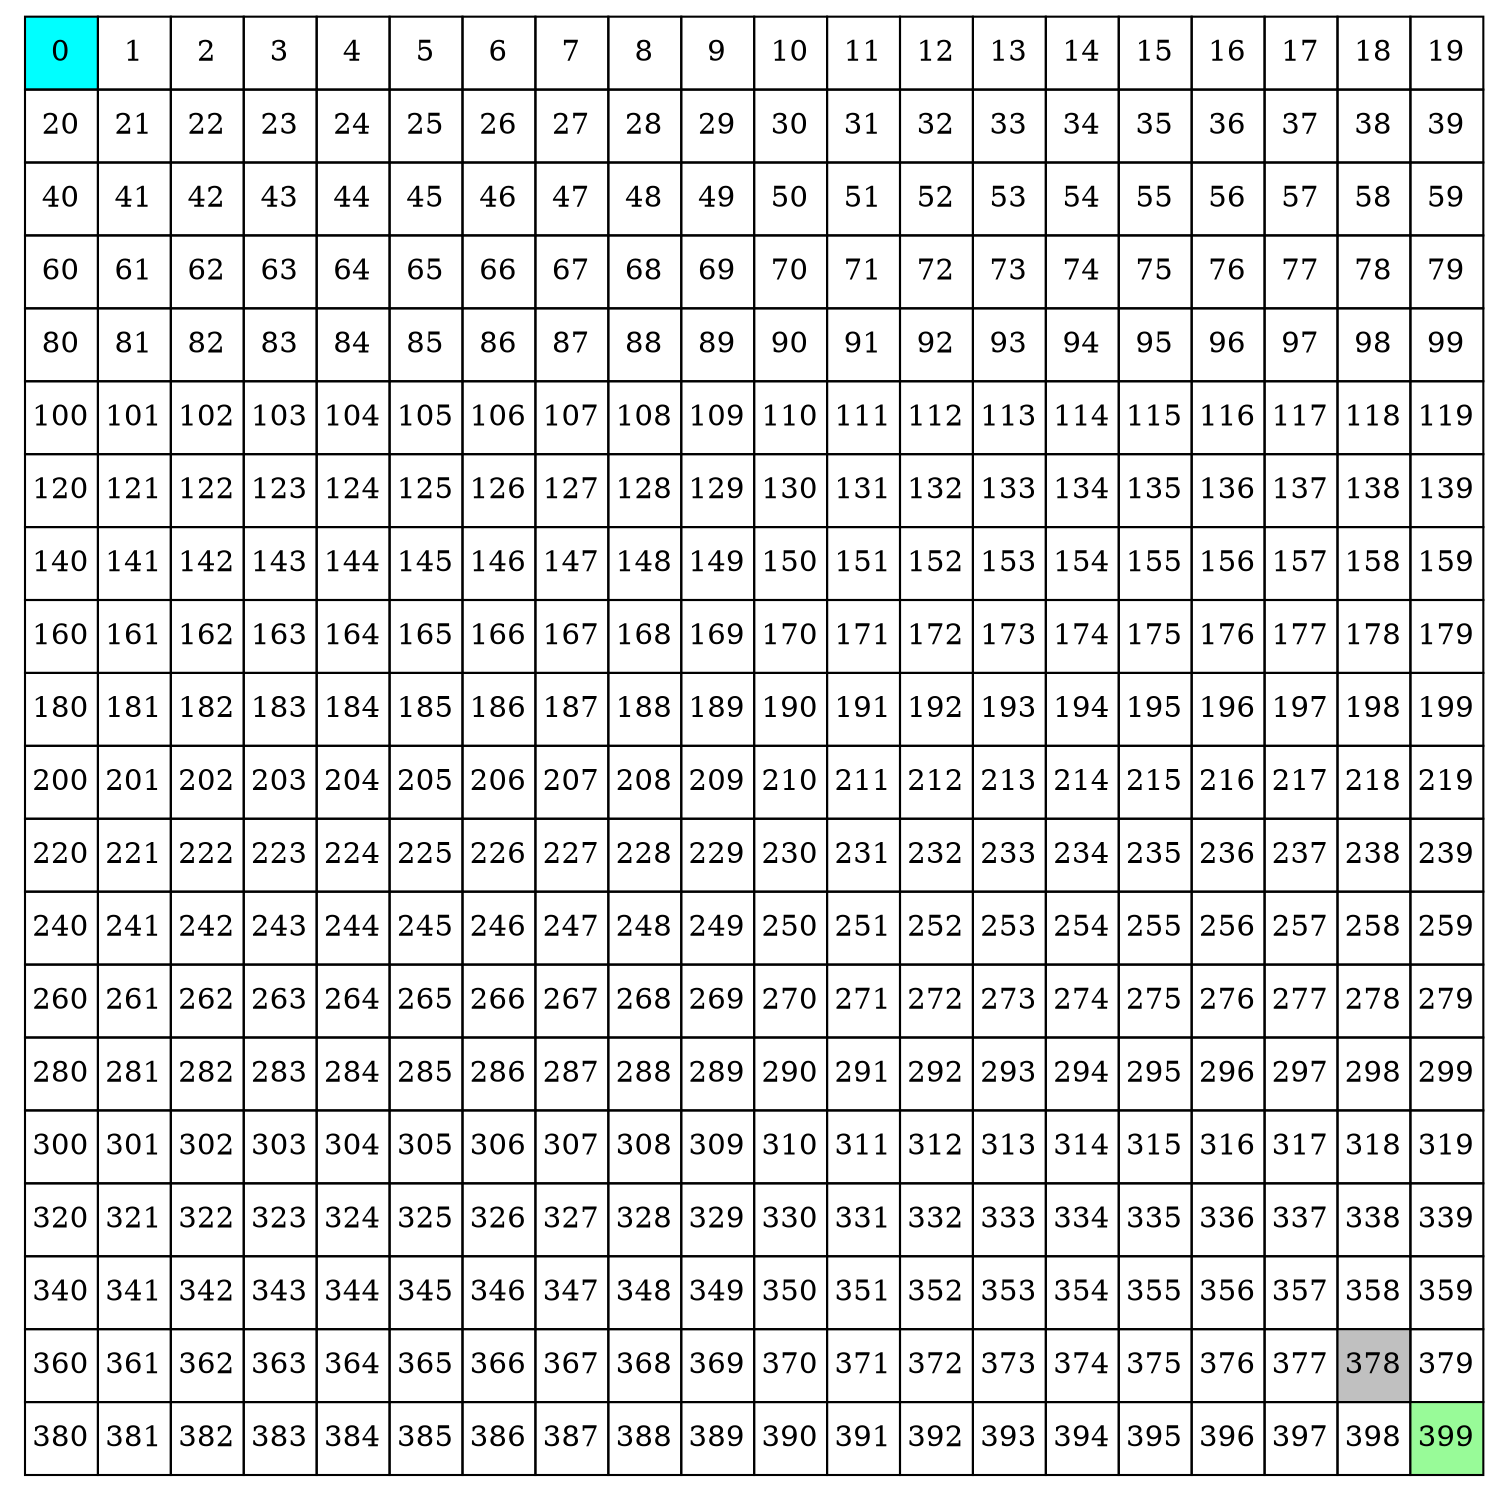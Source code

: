 digraph G
{
node [shape=plaintext]
a[label=<<TABLE BORDER="0" CELLBORDER="1" CELLSPACING="0">
<TR>
<TD width="35" height="35" fixedsize="true" BGCOLOR="cyan">0</TD>
<TD width="35" height="35" fixedsize="true">1</TD>
<TD width="35" height="35" fixedsize="true">2</TD>
<TD width="35" height="35" fixedsize="true">3</TD>
<TD width="35" height="35" fixedsize="true">4</TD>
<TD width="35" height="35" fixedsize="true">5</TD>
<TD width="35" height="35" fixedsize="true">6</TD>
<TD width="35" height="35" fixedsize="true">7</TD>
<TD width="35" height="35" fixedsize="true">8</TD>
<TD width="35" height="35" fixedsize="true">9</TD>
<TD width="35" height="35" fixedsize="true">10</TD>
<TD width="35" height="35" fixedsize="true">11</TD>
<TD width="35" height="35" fixedsize="true">12</TD>
<TD width="35" height="35" fixedsize="true">13</TD>
<TD width="35" height="35" fixedsize="true">14</TD>
<TD width="35" height="35" fixedsize="true">15</TD>
<TD width="35" height="35" fixedsize="true">16</TD>
<TD width="35" height="35" fixedsize="true">17</TD>
<TD width="35" height="35" fixedsize="true">18</TD>
<TD width="35" height="35" fixedsize="true">19</TD>
</TR>
<TR>
<TD width="35" height="35" fixedsize="true">20</TD>
<TD width="35" height="35" fixedsize="true">21</TD>
<TD width="35" height="35" fixedsize="true">22</TD>
<TD width="35" height="35" fixedsize="true">23</TD>
<TD width="35" height="35" fixedsize="true">24</TD>
<TD width="35" height="35" fixedsize="true">25</TD>
<TD width="35" height="35" fixedsize="true">26</TD>
<TD width="35" height="35" fixedsize="true">27</TD>
<TD width="35" height="35" fixedsize="true">28</TD>
<TD width="35" height="35" fixedsize="true">29</TD>
<TD width="35" height="35" fixedsize="true">30</TD>
<TD width="35" height="35" fixedsize="true">31</TD>
<TD width="35" height="35" fixedsize="true">32</TD>
<TD width="35" height="35" fixedsize="true">33</TD>
<TD width="35" height="35" fixedsize="true">34</TD>
<TD width="35" height="35" fixedsize="true">35</TD>
<TD width="35" height="35" fixedsize="true">36</TD>
<TD width="35" height="35" fixedsize="true">37</TD>
<TD width="35" height="35" fixedsize="true">38</TD>
<TD width="35" height="35" fixedsize="true">39</TD>
</TR>
<TR>
<TD width="35" height="35" fixedsize="true">40</TD>
<TD width="35" height="35" fixedsize="true">41</TD>
<TD width="35" height="35" fixedsize="true">42</TD>
<TD width="35" height="35" fixedsize="true">43</TD>
<TD width="35" height="35" fixedsize="true">44</TD>
<TD width="35" height="35" fixedsize="true">45</TD>
<TD width="35" height="35" fixedsize="true">46</TD>
<TD width="35" height="35" fixedsize="true">47</TD>
<TD width="35" height="35" fixedsize="true">48</TD>
<TD width="35" height="35" fixedsize="true">49</TD>
<TD width="35" height="35" fixedsize="true">50</TD>
<TD width="35" height="35" fixedsize="true">51</TD>
<TD width="35" height="35" fixedsize="true">52</TD>
<TD width="35" height="35" fixedsize="true">53</TD>
<TD width="35" height="35" fixedsize="true">54</TD>
<TD width="35" height="35" fixedsize="true">55</TD>
<TD width="35" height="35" fixedsize="true">56</TD>
<TD width="35" height="35" fixedsize="true">57</TD>
<TD width="35" height="35" fixedsize="true">58</TD>
<TD width="35" height="35" fixedsize="true">59</TD>
</TR>
<TR>
<TD width="35" height="35" fixedsize="true">60</TD>
<TD width="35" height="35" fixedsize="true">61</TD>
<TD width="35" height="35" fixedsize="true">62</TD>
<TD width="35" height="35" fixedsize="true">63</TD>
<TD width="35" height="35" fixedsize="true">64</TD>
<TD width="35" height="35" fixedsize="true">65</TD>
<TD width="35" height="35" fixedsize="true">66</TD>
<TD width="35" height="35" fixedsize="true">67</TD>
<TD width="35" height="35" fixedsize="true">68</TD>
<TD width="35" height="35" fixedsize="true">69</TD>
<TD width="35" height="35" fixedsize="true">70</TD>
<TD width="35" height="35" fixedsize="true">71</TD>
<TD width="35" height="35" fixedsize="true">72</TD>
<TD width="35" height="35" fixedsize="true">73</TD>
<TD width="35" height="35" fixedsize="true">74</TD>
<TD width="35" height="35" fixedsize="true">75</TD>
<TD width="35" height="35" fixedsize="true">76</TD>
<TD width="35" height="35" fixedsize="true">77</TD>
<TD width="35" height="35" fixedsize="true">78</TD>
<TD width="35" height="35" fixedsize="true">79</TD>
</TR>
<TR>
<TD width="35" height="35" fixedsize="true">80</TD>
<TD width="35" height="35" fixedsize="true">81</TD>
<TD width="35" height="35" fixedsize="true">82</TD>
<TD width="35" height="35" fixedsize="true">83</TD>
<TD width="35" height="35" fixedsize="true">84</TD>
<TD width="35" height="35" fixedsize="true">85</TD>
<TD width="35" height="35" fixedsize="true">86</TD>
<TD width="35" height="35" fixedsize="true">87</TD>
<TD width="35" height="35" fixedsize="true">88</TD>
<TD width="35" height="35" fixedsize="true">89</TD>
<TD width="35" height="35" fixedsize="true">90</TD>
<TD width="35" height="35" fixedsize="true">91</TD>
<TD width="35" height="35" fixedsize="true">92</TD>
<TD width="35" height="35" fixedsize="true">93</TD>
<TD width="35" height="35" fixedsize="true">94</TD>
<TD width="35" height="35" fixedsize="true">95</TD>
<TD width="35" height="35" fixedsize="true">96</TD>
<TD width="35" height="35" fixedsize="true">97</TD>
<TD width="35" height="35" fixedsize="true">98</TD>
<TD width="35" height="35" fixedsize="true">99</TD>
</TR>
<TR>
<TD width="35" height="35" fixedsize="true">100</TD>
<TD width="35" height="35" fixedsize="true">101</TD>
<TD width="35" height="35" fixedsize="true">102</TD>
<TD width="35" height="35" fixedsize="true">103</TD>
<TD width="35" height="35" fixedsize="true">104</TD>
<TD width="35" height="35" fixedsize="true">105</TD>
<TD width="35" height="35" fixedsize="true">106</TD>
<TD width="35" height="35" fixedsize="true">107</TD>
<TD width="35" height="35" fixedsize="true">108</TD>
<TD width="35" height="35" fixedsize="true">109</TD>
<TD width="35" height="35" fixedsize="true">110</TD>
<TD width="35" height="35" fixedsize="true">111</TD>
<TD width="35" height="35" fixedsize="true">112</TD>
<TD width="35" height="35" fixedsize="true">113</TD>
<TD width="35" height="35" fixedsize="true">114</TD>
<TD width="35" height="35" fixedsize="true">115</TD>
<TD width="35" height="35" fixedsize="true">116</TD>
<TD width="35" height="35" fixedsize="true">117</TD>
<TD width="35" height="35" fixedsize="true">118</TD>
<TD width="35" height="35" fixedsize="true">119</TD>
</TR>
<TR>
<TD width="35" height="35" fixedsize="true">120</TD>
<TD width="35" height="35" fixedsize="true">121</TD>
<TD width="35" height="35" fixedsize="true">122</TD>
<TD width="35" height="35" fixedsize="true">123</TD>
<TD width="35" height="35" fixedsize="true">124</TD>
<TD width="35" height="35" fixedsize="true">125</TD>
<TD width="35" height="35" fixedsize="true">126</TD>
<TD width="35" height="35" fixedsize="true">127</TD>
<TD width="35" height="35" fixedsize="true">128</TD>
<TD width="35" height="35" fixedsize="true">129</TD>
<TD width="35" height="35" fixedsize="true">130</TD>
<TD width="35" height="35" fixedsize="true">131</TD>
<TD width="35" height="35" fixedsize="true">132</TD>
<TD width="35" height="35" fixedsize="true">133</TD>
<TD width="35" height="35" fixedsize="true">134</TD>
<TD width="35" height="35" fixedsize="true">135</TD>
<TD width="35" height="35" fixedsize="true">136</TD>
<TD width="35" height="35" fixedsize="true">137</TD>
<TD width="35" height="35" fixedsize="true">138</TD>
<TD width="35" height="35" fixedsize="true">139</TD>
</TR>
<TR>
<TD width="35" height="35" fixedsize="true">140</TD>
<TD width="35" height="35" fixedsize="true">141</TD>
<TD width="35" height="35" fixedsize="true">142</TD>
<TD width="35" height="35" fixedsize="true">143</TD>
<TD width="35" height="35" fixedsize="true">144</TD>
<TD width="35" height="35" fixedsize="true">145</TD>
<TD width="35" height="35" fixedsize="true">146</TD>
<TD width="35" height="35" fixedsize="true">147</TD>
<TD width="35" height="35" fixedsize="true">148</TD>
<TD width="35" height="35" fixedsize="true">149</TD>
<TD width="35" height="35" fixedsize="true">150</TD>
<TD width="35" height="35" fixedsize="true">151</TD>
<TD width="35" height="35" fixedsize="true">152</TD>
<TD width="35" height="35" fixedsize="true">153</TD>
<TD width="35" height="35" fixedsize="true">154</TD>
<TD width="35" height="35" fixedsize="true">155</TD>
<TD width="35" height="35" fixedsize="true">156</TD>
<TD width="35" height="35" fixedsize="true">157</TD>
<TD width="35" height="35" fixedsize="true">158</TD>
<TD width="35" height="35" fixedsize="true">159</TD>
</TR>
<TR>
<TD width="35" height="35" fixedsize="true">160</TD>
<TD width="35" height="35" fixedsize="true">161</TD>
<TD width="35" height="35" fixedsize="true">162</TD>
<TD width="35" height="35" fixedsize="true">163</TD>
<TD width="35" height="35" fixedsize="true">164</TD>
<TD width="35" height="35" fixedsize="true">165</TD>
<TD width="35" height="35" fixedsize="true">166</TD>
<TD width="35" height="35" fixedsize="true">167</TD>
<TD width="35" height="35" fixedsize="true">168</TD>
<TD width="35" height="35" fixedsize="true">169</TD>
<TD width="35" height="35" fixedsize="true">170</TD>
<TD width="35" height="35" fixedsize="true">171</TD>
<TD width="35" height="35" fixedsize="true">172</TD>
<TD width="35" height="35" fixedsize="true">173</TD>
<TD width="35" height="35" fixedsize="true">174</TD>
<TD width="35" height="35" fixedsize="true">175</TD>
<TD width="35" height="35" fixedsize="true">176</TD>
<TD width="35" height="35" fixedsize="true">177</TD>
<TD width="35" height="35" fixedsize="true">178</TD>
<TD width="35" height="35" fixedsize="true">179</TD>
</TR>
<TR>
<TD width="35" height="35" fixedsize="true">180</TD>
<TD width="35" height="35" fixedsize="true">181</TD>
<TD width="35" height="35" fixedsize="true">182</TD>
<TD width="35" height="35" fixedsize="true">183</TD>
<TD width="35" height="35" fixedsize="true">184</TD>
<TD width="35" height="35" fixedsize="true">185</TD>
<TD width="35" height="35" fixedsize="true">186</TD>
<TD width="35" height="35" fixedsize="true">187</TD>
<TD width="35" height="35" fixedsize="true">188</TD>
<TD width="35" height="35" fixedsize="true">189</TD>
<TD width="35" height="35" fixedsize="true">190</TD>
<TD width="35" height="35" fixedsize="true">191</TD>
<TD width="35" height="35" fixedsize="true">192</TD>
<TD width="35" height="35" fixedsize="true">193</TD>
<TD width="35" height="35" fixedsize="true">194</TD>
<TD width="35" height="35" fixedsize="true">195</TD>
<TD width="35" height="35" fixedsize="true">196</TD>
<TD width="35" height="35" fixedsize="true">197</TD>
<TD width="35" height="35" fixedsize="true">198</TD>
<TD width="35" height="35" fixedsize="true">199</TD>
</TR>
<TR>
<TD width="35" height="35" fixedsize="true">200</TD>
<TD width="35" height="35" fixedsize="true">201</TD>
<TD width="35" height="35" fixedsize="true">202</TD>
<TD width="35" height="35" fixedsize="true">203</TD>
<TD width="35" height="35" fixedsize="true">204</TD>
<TD width="35" height="35" fixedsize="true">205</TD>
<TD width="35" height="35" fixedsize="true">206</TD>
<TD width="35" height="35" fixedsize="true">207</TD>
<TD width="35" height="35" fixedsize="true">208</TD>
<TD width="35" height="35" fixedsize="true">209</TD>
<TD width="35" height="35" fixedsize="true">210</TD>
<TD width="35" height="35" fixedsize="true">211</TD>
<TD width="35" height="35" fixedsize="true">212</TD>
<TD width="35" height="35" fixedsize="true">213</TD>
<TD width="35" height="35" fixedsize="true">214</TD>
<TD width="35" height="35" fixedsize="true">215</TD>
<TD width="35" height="35" fixedsize="true">216</TD>
<TD width="35" height="35" fixedsize="true">217</TD>
<TD width="35" height="35" fixedsize="true">218</TD>
<TD width="35" height="35" fixedsize="true">219</TD>
</TR>
<TR>
<TD width="35" height="35" fixedsize="true">220</TD>
<TD width="35" height="35" fixedsize="true">221</TD>
<TD width="35" height="35" fixedsize="true">222</TD>
<TD width="35" height="35" fixedsize="true">223</TD>
<TD width="35" height="35" fixedsize="true">224</TD>
<TD width="35" height="35" fixedsize="true">225</TD>
<TD width="35" height="35" fixedsize="true">226</TD>
<TD width="35" height="35" fixedsize="true">227</TD>
<TD width="35" height="35" fixedsize="true">228</TD>
<TD width="35" height="35" fixedsize="true">229</TD>
<TD width="35" height="35" fixedsize="true">230</TD>
<TD width="35" height="35" fixedsize="true">231</TD>
<TD width="35" height="35" fixedsize="true">232</TD>
<TD width="35" height="35" fixedsize="true">233</TD>
<TD width="35" height="35" fixedsize="true">234</TD>
<TD width="35" height="35" fixedsize="true">235</TD>
<TD width="35" height="35" fixedsize="true">236</TD>
<TD width="35" height="35" fixedsize="true">237</TD>
<TD width="35" height="35" fixedsize="true">238</TD>
<TD width="35" height="35" fixedsize="true">239</TD>
</TR>
<TR>
<TD width="35" height="35" fixedsize="true">240</TD>
<TD width="35" height="35" fixedsize="true">241</TD>
<TD width="35" height="35" fixedsize="true">242</TD>
<TD width="35" height="35" fixedsize="true">243</TD>
<TD width="35" height="35" fixedsize="true">244</TD>
<TD width="35" height="35" fixedsize="true">245</TD>
<TD width="35" height="35" fixedsize="true">246</TD>
<TD width="35" height="35" fixedsize="true">247</TD>
<TD width="35" height="35" fixedsize="true">248</TD>
<TD width="35" height="35" fixedsize="true">249</TD>
<TD width="35" height="35" fixedsize="true">250</TD>
<TD width="35" height="35" fixedsize="true">251</TD>
<TD width="35" height="35" fixedsize="true">252</TD>
<TD width="35" height="35" fixedsize="true">253</TD>
<TD width="35" height="35" fixedsize="true">254</TD>
<TD width="35" height="35" fixedsize="true">255</TD>
<TD width="35" height="35" fixedsize="true">256</TD>
<TD width="35" height="35" fixedsize="true">257</TD>
<TD width="35" height="35" fixedsize="true">258</TD>
<TD width="35" height="35" fixedsize="true">259</TD>
</TR>
<TR>
<TD width="35" height="35" fixedsize="true">260</TD>
<TD width="35" height="35" fixedsize="true">261</TD>
<TD width="35" height="35" fixedsize="true">262</TD>
<TD width="35" height="35" fixedsize="true">263</TD>
<TD width="35" height="35" fixedsize="true">264</TD>
<TD width="35" height="35" fixedsize="true">265</TD>
<TD width="35" height="35" fixedsize="true">266</TD>
<TD width="35" height="35" fixedsize="true">267</TD>
<TD width="35" height="35" fixedsize="true">268</TD>
<TD width="35" height="35" fixedsize="true">269</TD>
<TD width="35" height="35" fixedsize="true">270</TD>
<TD width="35" height="35" fixedsize="true">271</TD>
<TD width="35" height="35" fixedsize="true">272</TD>
<TD width="35" height="35" fixedsize="true">273</TD>
<TD width="35" height="35" fixedsize="true">274</TD>
<TD width="35" height="35" fixedsize="true">275</TD>
<TD width="35" height="35" fixedsize="true">276</TD>
<TD width="35" height="35" fixedsize="true">277</TD>
<TD width="35" height="35" fixedsize="true">278</TD>
<TD width="35" height="35" fixedsize="true">279</TD>
</TR>
<TR>
<TD width="35" height="35" fixedsize="true">280</TD>
<TD width="35" height="35" fixedsize="true">281</TD>
<TD width="35" height="35" fixedsize="true">282</TD>
<TD width="35" height="35" fixedsize="true">283</TD>
<TD width="35" height="35" fixedsize="true">284</TD>
<TD width="35" height="35" fixedsize="true">285</TD>
<TD width="35" height="35" fixedsize="true">286</TD>
<TD width="35" height="35" fixedsize="true">287</TD>
<TD width="35" height="35" fixedsize="true">288</TD>
<TD width="35" height="35" fixedsize="true">289</TD>
<TD width="35" height="35" fixedsize="true">290</TD>
<TD width="35" height="35" fixedsize="true">291</TD>
<TD width="35" height="35" fixedsize="true">292</TD>
<TD width="35" height="35" fixedsize="true">293</TD>
<TD width="35" height="35" fixedsize="true">294</TD>
<TD width="35" height="35" fixedsize="true">295</TD>
<TD width="35" height="35" fixedsize="true">296</TD>
<TD width="35" height="35" fixedsize="true">297</TD>
<TD width="35" height="35" fixedsize="true">298</TD>
<TD width="35" height="35" fixedsize="true">299</TD>
</TR>
<TR>
<TD width="35" height="35" fixedsize="true">300</TD>
<TD width="35" height="35" fixedsize="true">301</TD>
<TD width="35" height="35" fixedsize="true">302</TD>
<TD width="35" height="35" fixedsize="true">303</TD>
<TD width="35" height="35" fixedsize="true">304</TD>
<TD width="35" height="35" fixedsize="true">305</TD>
<TD width="35" height="35" fixedsize="true">306</TD>
<TD width="35" height="35" fixedsize="true">307</TD>
<TD width="35" height="35" fixedsize="true">308</TD>
<TD width="35" height="35" fixedsize="true">309</TD>
<TD width="35" height="35" fixedsize="true">310</TD>
<TD width="35" height="35" fixedsize="true">311</TD>
<TD width="35" height="35" fixedsize="true">312</TD>
<TD width="35" height="35" fixedsize="true">313</TD>
<TD width="35" height="35" fixedsize="true">314</TD>
<TD width="35" height="35" fixedsize="true">315</TD>
<TD width="35" height="35" fixedsize="true">316</TD>
<TD width="35" height="35" fixedsize="true">317</TD>
<TD width="35" height="35" fixedsize="true">318</TD>
<TD width="35" height="35" fixedsize="true">319</TD>
</TR>
<TR>
<TD width="35" height="35" fixedsize="true">320</TD>
<TD width="35" height="35" fixedsize="true">321</TD>
<TD width="35" height="35" fixedsize="true">322</TD>
<TD width="35" height="35" fixedsize="true">323</TD>
<TD width="35" height="35" fixedsize="true">324</TD>
<TD width="35" height="35" fixedsize="true">325</TD>
<TD width="35" height="35" fixedsize="true">326</TD>
<TD width="35" height="35" fixedsize="true">327</TD>
<TD width="35" height="35" fixedsize="true">328</TD>
<TD width="35" height="35" fixedsize="true">329</TD>
<TD width="35" height="35" fixedsize="true">330</TD>
<TD width="35" height="35" fixedsize="true">331</TD>
<TD width="35" height="35" fixedsize="true">332</TD>
<TD width="35" height="35" fixedsize="true">333</TD>
<TD width="35" height="35" fixedsize="true">334</TD>
<TD width="35" height="35" fixedsize="true">335</TD>
<TD width="35" height="35" fixedsize="true">336</TD>
<TD width="35" height="35" fixedsize="true">337</TD>
<TD width="35" height="35" fixedsize="true">338</TD>
<TD width="35" height="35" fixedsize="true">339</TD>
</TR>
<TR>
<TD width="35" height="35" fixedsize="true">340</TD>
<TD width="35" height="35" fixedsize="true">341</TD>
<TD width="35" height="35" fixedsize="true">342</TD>
<TD width="35" height="35" fixedsize="true">343</TD>
<TD width="35" height="35" fixedsize="true">344</TD>
<TD width="35" height="35" fixedsize="true">345</TD>
<TD width="35" height="35" fixedsize="true">346</TD>
<TD width="35" height="35" fixedsize="true">347</TD>
<TD width="35" height="35" fixedsize="true">348</TD>
<TD width="35" height="35" fixedsize="true">349</TD>
<TD width="35" height="35" fixedsize="true">350</TD>
<TD width="35" height="35" fixedsize="true">351</TD>
<TD width="35" height="35" fixedsize="true">352</TD>
<TD width="35" height="35" fixedsize="true">353</TD>
<TD width="35" height="35" fixedsize="true">354</TD>
<TD width="35" height="35" fixedsize="true">355</TD>
<TD width="35" height="35" fixedsize="true">356</TD>
<TD width="35" height="35" fixedsize="true">357</TD>
<TD width="35" height="35" fixedsize="true">358</TD>
<TD width="35" height="35" fixedsize="true">359</TD>
</TR>
<TR>
<TD width="35" height="35" fixedsize="true">360</TD>
<TD width="35" height="35" fixedsize="true">361</TD>
<TD width="35" height="35" fixedsize="true">362</TD>
<TD width="35" height="35" fixedsize="true">363</TD>
<TD width="35" height="35" fixedsize="true">364</TD>
<TD width="35" height="35" fixedsize="true">365</TD>
<TD width="35" height="35" fixedsize="true">366</TD>
<TD width="35" height="35" fixedsize="true">367</TD>
<TD width="35" height="35" fixedsize="true">368</TD>
<TD width="35" height="35" fixedsize="true">369</TD>
<TD width="35" height="35" fixedsize="true">370</TD>
<TD width="35" height="35" fixedsize="true">371</TD>
<TD width="35" height="35" fixedsize="true">372</TD>
<TD width="35" height="35" fixedsize="true">373</TD>
<TD width="35" height="35" fixedsize="true">374</TD>
<TD width="35" height="35" fixedsize="true">375</TD>
<TD width="35" height="35" fixedsize="true">376</TD>
<TD width="35" height="35" fixedsize="true">377</TD>
<TD width="35" height="35" fixedsize="true" BGCOLOR="gray">378</TD>
<TD width="35" height="35" fixedsize="true">379</TD>
</TR>
<TR>
<TD width="35" height="35" fixedsize="true">380</TD>
<TD width="35" height="35" fixedsize="true">381</TD>
<TD width="35" height="35" fixedsize="true">382</TD>
<TD width="35" height="35" fixedsize="true">383</TD>
<TD width="35" height="35" fixedsize="true">384</TD>
<TD width="35" height="35" fixedsize="true">385</TD>
<TD width="35" height="35" fixedsize="true">386</TD>
<TD width="35" height="35" fixedsize="true">387</TD>
<TD width="35" height="35" fixedsize="true">388</TD>
<TD width="35" height="35" fixedsize="true">389</TD>
<TD width="35" height="35" fixedsize="true">390</TD>
<TD width="35" height="35" fixedsize="true">391</TD>
<TD width="35" height="35" fixedsize="true">392</TD>
<TD width="35" height="35" fixedsize="true">393</TD>
<TD width="35" height="35" fixedsize="true">394</TD>
<TD width="35" height="35" fixedsize="true">395</TD>
<TD width="35" height="35" fixedsize="true">396</TD>
<TD width="35" height="35" fixedsize="true">397</TD>
<TD width="35" height="35" fixedsize="true">398</TD>
<TD width="35" height="35" fixedsize="true" BGCOLOR="palegreen">399</TD>
</TR>
 </TABLE>>];
}
